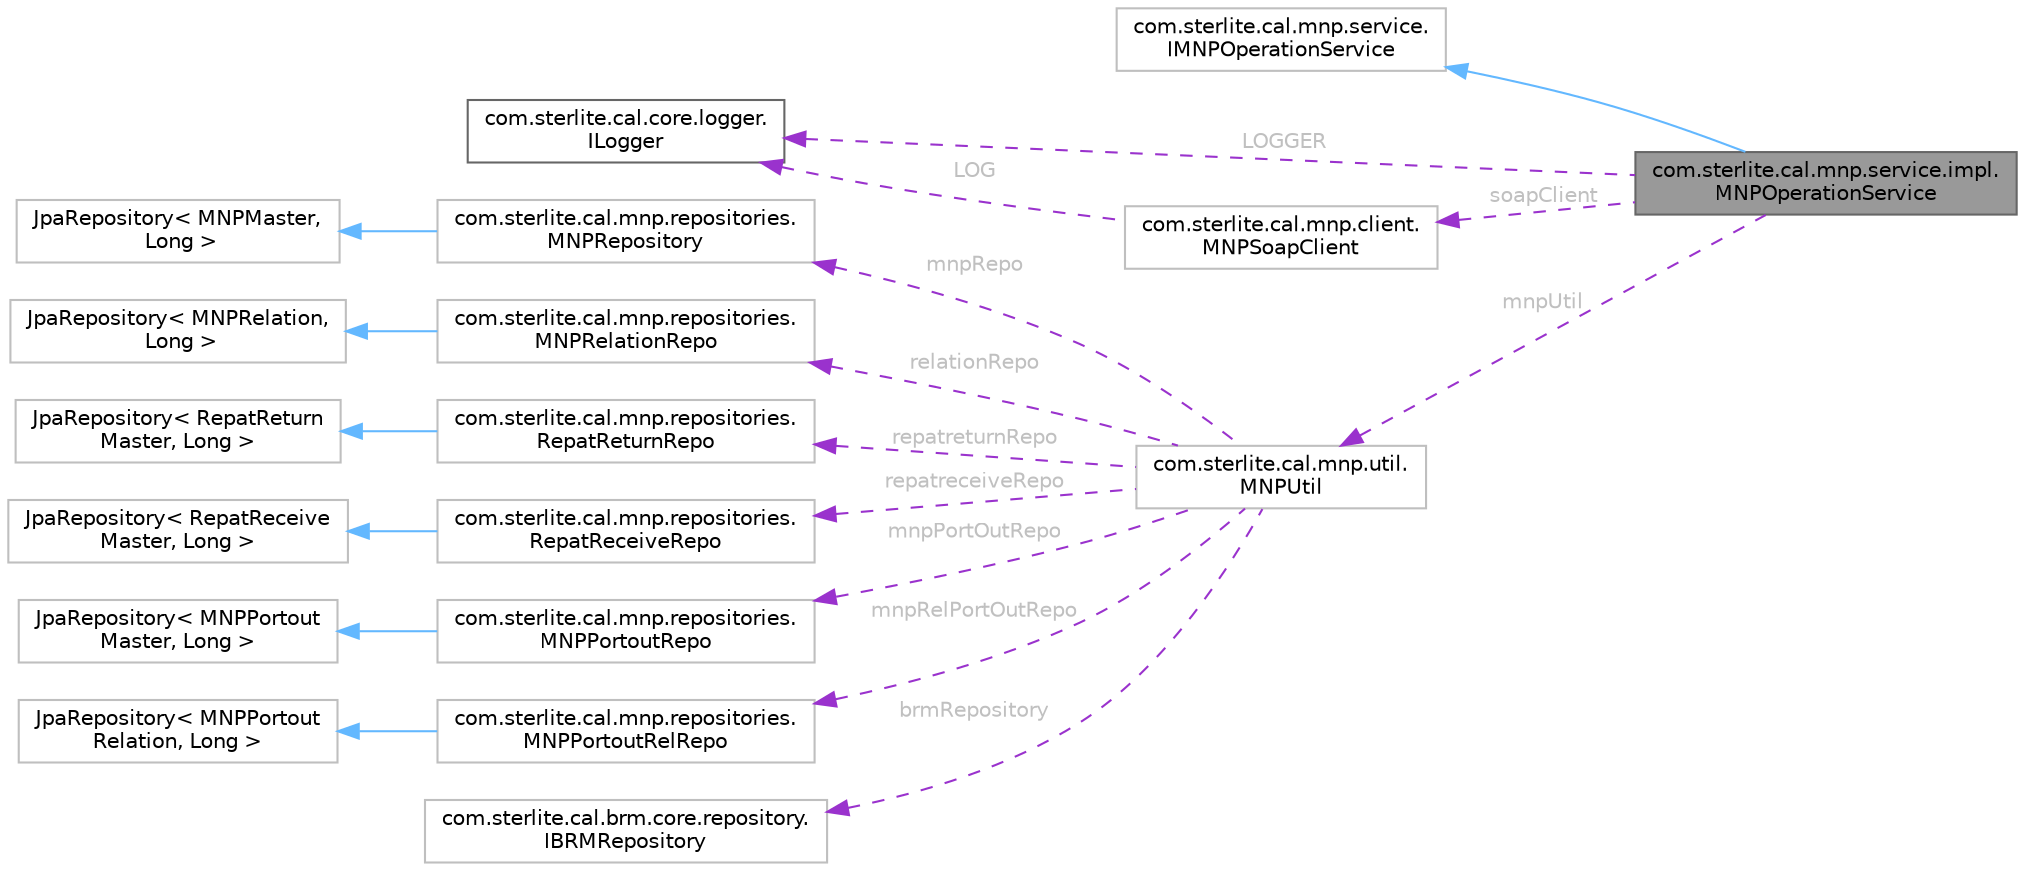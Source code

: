 digraph "com.sterlite.cal.mnp.service.impl.MNPOperationService"
{
 // LATEX_PDF_SIZE
  bgcolor="transparent";
  edge [fontname=Helvetica,fontsize=10,labelfontname=Helvetica,labelfontsize=10];
  node [fontname=Helvetica,fontsize=10,shape=box,height=0.2,width=0.4];
  rankdir="LR";
  Node1 [id="Node000001",label="com.sterlite.cal.mnp.service.impl.\lMNPOperationService",height=0.2,width=0.4,color="gray40", fillcolor="grey60", style="filled", fontcolor="black",tooltip=" "];
  Node2 -> Node1 [id="edge1_Node000001_Node000002",dir="back",color="steelblue1",style="solid",tooltip=" "];
  Node2 [id="Node000002",label="com.sterlite.cal.mnp.service.\lIMNPOperationService",height=0.2,width=0.4,color="grey75", fillcolor="white", style="filled",URL="$interfacecom_1_1sterlite_1_1cal_1_1mnp_1_1service_1_1_i_m_n_p_operation_service.html",tooltip=" "];
  Node3 -> Node1 [id="edge2_Node000001_Node000003",dir="back",color="darkorchid3",style="dashed",tooltip=" ",label=" LOGGER",fontcolor="grey" ];
  Node3 [id="Node000003",label="com.sterlite.cal.core.logger.\lILogger",height=0.2,width=0.4,color="gray40", fillcolor="white", style="filled",URL="$interfacecom_1_1sterlite_1_1cal_1_1core_1_1logger_1_1_i_logger.html",tooltip=" "];
  Node4 -> Node1 [id="edge3_Node000001_Node000004",dir="back",color="darkorchid3",style="dashed",tooltip=" ",label=" soapClient",fontcolor="grey" ];
  Node4 [id="Node000004",label="com.sterlite.cal.mnp.client.\lMNPSoapClient",height=0.2,width=0.4,color="grey75", fillcolor="white", style="filled",URL="$classcom_1_1sterlite_1_1cal_1_1mnp_1_1client_1_1_m_n_p_soap_client.html",tooltip=" "];
  Node3 -> Node4 [id="edge4_Node000004_Node000003",dir="back",color="darkorchid3",style="dashed",tooltip=" ",label=" LOG",fontcolor="grey" ];
  Node5 -> Node1 [id="edge5_Node000001_Node000005",dir="back",color="darkorchid3",style="dashed",tooltip=" ",label=" mnpUtil",fontcolor="grey" ];
  Node5 [id="Node000005",label="com.sterlite.cal.mnp.util.\lMNPUtil",height=0.2,width=0.4,color="grey75", fillcolor="white", style="filled",URL="$classcom_1_1sterlite_1_1cal_1_1mnp_1_1util_1_1_m_n_p_util.html",tooltip=" "];
  Node6 -> Node5 [id="edge6_Node000005_Node000006",dir="back",color="darkorchid3",style="dashed",tooltip=" ",label=" mnpRepo",fontcolor="grey" ];
  Node6 [id="Node000006",label="com.sterlite.cal.mnp.repositories.\lMNPRepository",height=0.2,width=0.4,color="grey75", fillcolor="white", style="filled",URL="$interfacecom_1_1sterlite_1_1cal_1_1mnp_1_1repositories_1_1_m_n_p_repository.html",tooltip=" "];
  Node7 -> Node6 [id="edge7_Node000006_Node000007",dir="back",color="steelblue1",style="solid",tooltip=" "];
  Node7 [id="Node000007",label="JpaRepository\< MNPMaster,\l Long \>",height=0.2,width=0.4,color="grey75", fillcolor="white", style="filled",tooltip=" "];
  Node8 -> Node5 [id="edge8_Node000005_Node000008",dir="back",color="darkorchid3",style="dashed",tooltip=" ",label=" relationRepo",fontcolor="grey" ];
  Node8 [id="Node000008",label="com.sterlite.cal.mnp.repositories.\lMNPRelationRepo",height=0.2,width=0.4,color="grey75", fillcolor="white", style="filled",URL="$interfacecom_1_1sterlite_1_1cal_1_1mnp_1_1repositories_1_1_m_n_p_relation_repo.html",tooltip=" "];
  Node9 -> Node8 [id="edge9_Node000008_Node000009",dir="back",color="steelblue1",style="solid",tooltip=" "];
  Node9 [id="Node000009",label="JpaRepository\< MNPRelation,\l Long \>",height=0.2,width=0.4,color="grey75", fillcolor="white", style="filled",tooltip=" "];
  Node10 -> Node5 [id="edge10_Node000005_Node000010",dir="back",color="darkorchid3",style="dashed",tooltip=" ",label=" repatreturnRepo",fontcolor="grey" ];
  Node10 [id="Node000010",label="com.sterlite.cal.mnp.repositories.\lRepatReturnRepo",height=0.2,width=0.4,color="grey75", fillcolor="white", style="filled",URL="$interfacecom_1_1sterlite_1_1cal_1_1mnp_1_1repositories_1_1_repat_return_repo.html",tooltip=" "];
  Node11 -> Node10 [id="edge11_Node000010_Node000011",dir="back",color="steelblue1",style="solid",tooltip=" "];
  Node11 [id="Node000011",label="JpaRepository\< RepatReturn\lMaster, Long \>",height=0.2,width=0.4,color="grey75", fillcolor="white", style="filled",tooltip=" "];
  Node12 -> Node5 [id="edge12_Node000005_Node000012",dir="back",color="darkorchid3",style="dashed",tooltip=" ",label=" repatreceiveRepo",fontcolor="grey" ];
  Node12 [id="Node000012",label="com.sterlite.cal.mnp.repositories.\lRepatReceiveRepo",height=0.2,width=0.4,color="grey75", fillcolor="white", style="filled",URL="$interfacecom_1_1sterlite_1_1cal_1_1mnp_1_1repositories_1_1_repat_receive_repo.html",tooltip=" "];
  Node13 -> Node12 [id="edge13_Node000012_Node000013",dir="back",color="steelblue1",style="solid",tooltip=" "];
  Node13 [id="Node000013",label="JpaRepository\< RepatReceive\lMaster, Long \>",height=0.2,width=0.4,color="grey75", fillcolor="white", style="filled",tooltip=" "];
  Node14 -> Node5 [id="edge14_Node000005_Node000014",dir="back",color="darkorchid3",style="dashed",tooltip=" ",label=" mnpPortOutRepo",fontcolor="grey" ];
  Node14 [id="Node000014",label="com.sterlite.cal.mnp.repositories.\lMNPPortoutRepo",height=0.2,width=0.4,color="grey75", fillcolor="white", style="filled",URL="$interfacecom_1_1sterlite_1_1cal_1_1mnp_1_1repositories_1_1_m_n_p_portout_repo.html",tooltip=" "];
  Node15 -> Node14 [id="edge15_Node000014_Node000015",dir="back",color="steelblue1",style="solid",tooltip=" "];
  Node15 [id="Node000015",label="JpaRepository\< MNPPortout\lMaster, Long \>",height=0.2,width=0.4,color="grey75", fillcolor="white", style="filled",tooltip=" "];
  Node16 -> Node5 [id="edge16_Node000005_Node000016",dir="back",color="darkorchid3",style="dashed",tooltip=" ",label=" mnpRelPortOutRepo",fontcolor="grey" ];
  Node16 [id="Node000016",label="com.sterlite.cal.mnp.repositories.\lMNPPortoutRelRepo",height=0.2,width=0.4,color="grey75", fillcolor="white", style="filled",URL="$interfacecom_1_1sterlite_1_1cal_1_1mnp_1_1repositories_1_1_m_n_p_portout_rel_repo.html",tooltip=" "];
  Node17 -> Node16 [id="edge17_Node000016_Node000017",dir="back",color="steelblue1",style="solid",tooltip=" "];
  Node17 [id="Node000017",label="JpaRepository\< MNPPortout\lRelation, Long \>",height=0.2,width=0.4,color="grey75", fillcolor="white", style="filled",tooltip=" "];
  Node18 -> Node5 [id="edge18_Node000005_Node000018",dir="back",color="darkorchid3",style="dashed",tooltip=" ",label=" brmRepository",fontcolor="grey" ];
  Node18 [id="Node000018",label="com.sterlite.cal.brm.core.repository.\lIBRMRepository",height=0.2,width=0.4,color="grey75", fillcolor="white", style="filled",URL="$interfacecom_1_1sterlite_1_1cal_1_1brm_1_1core_1_1repository_1_1_i_b_r_m_repository.html",tooltip=" "];
}
